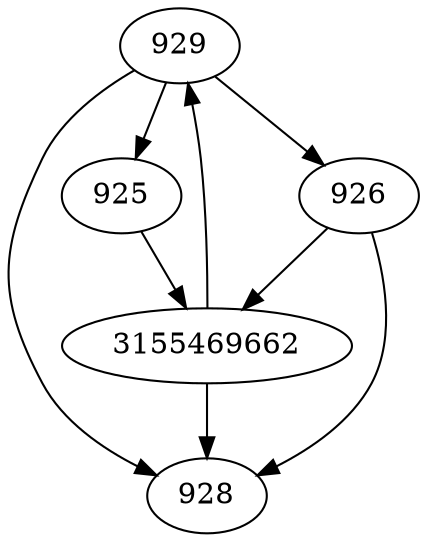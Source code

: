 strict digraph  {
928;
929;
3155469662;
925;
926;
929 -> 928;
929 -> 925;
929 -> 926;
3155469662 -> 928;
3155469662 -> 929;
925 -> 3155469662;
926 -> 3155469662;
926 -> 928;
}
